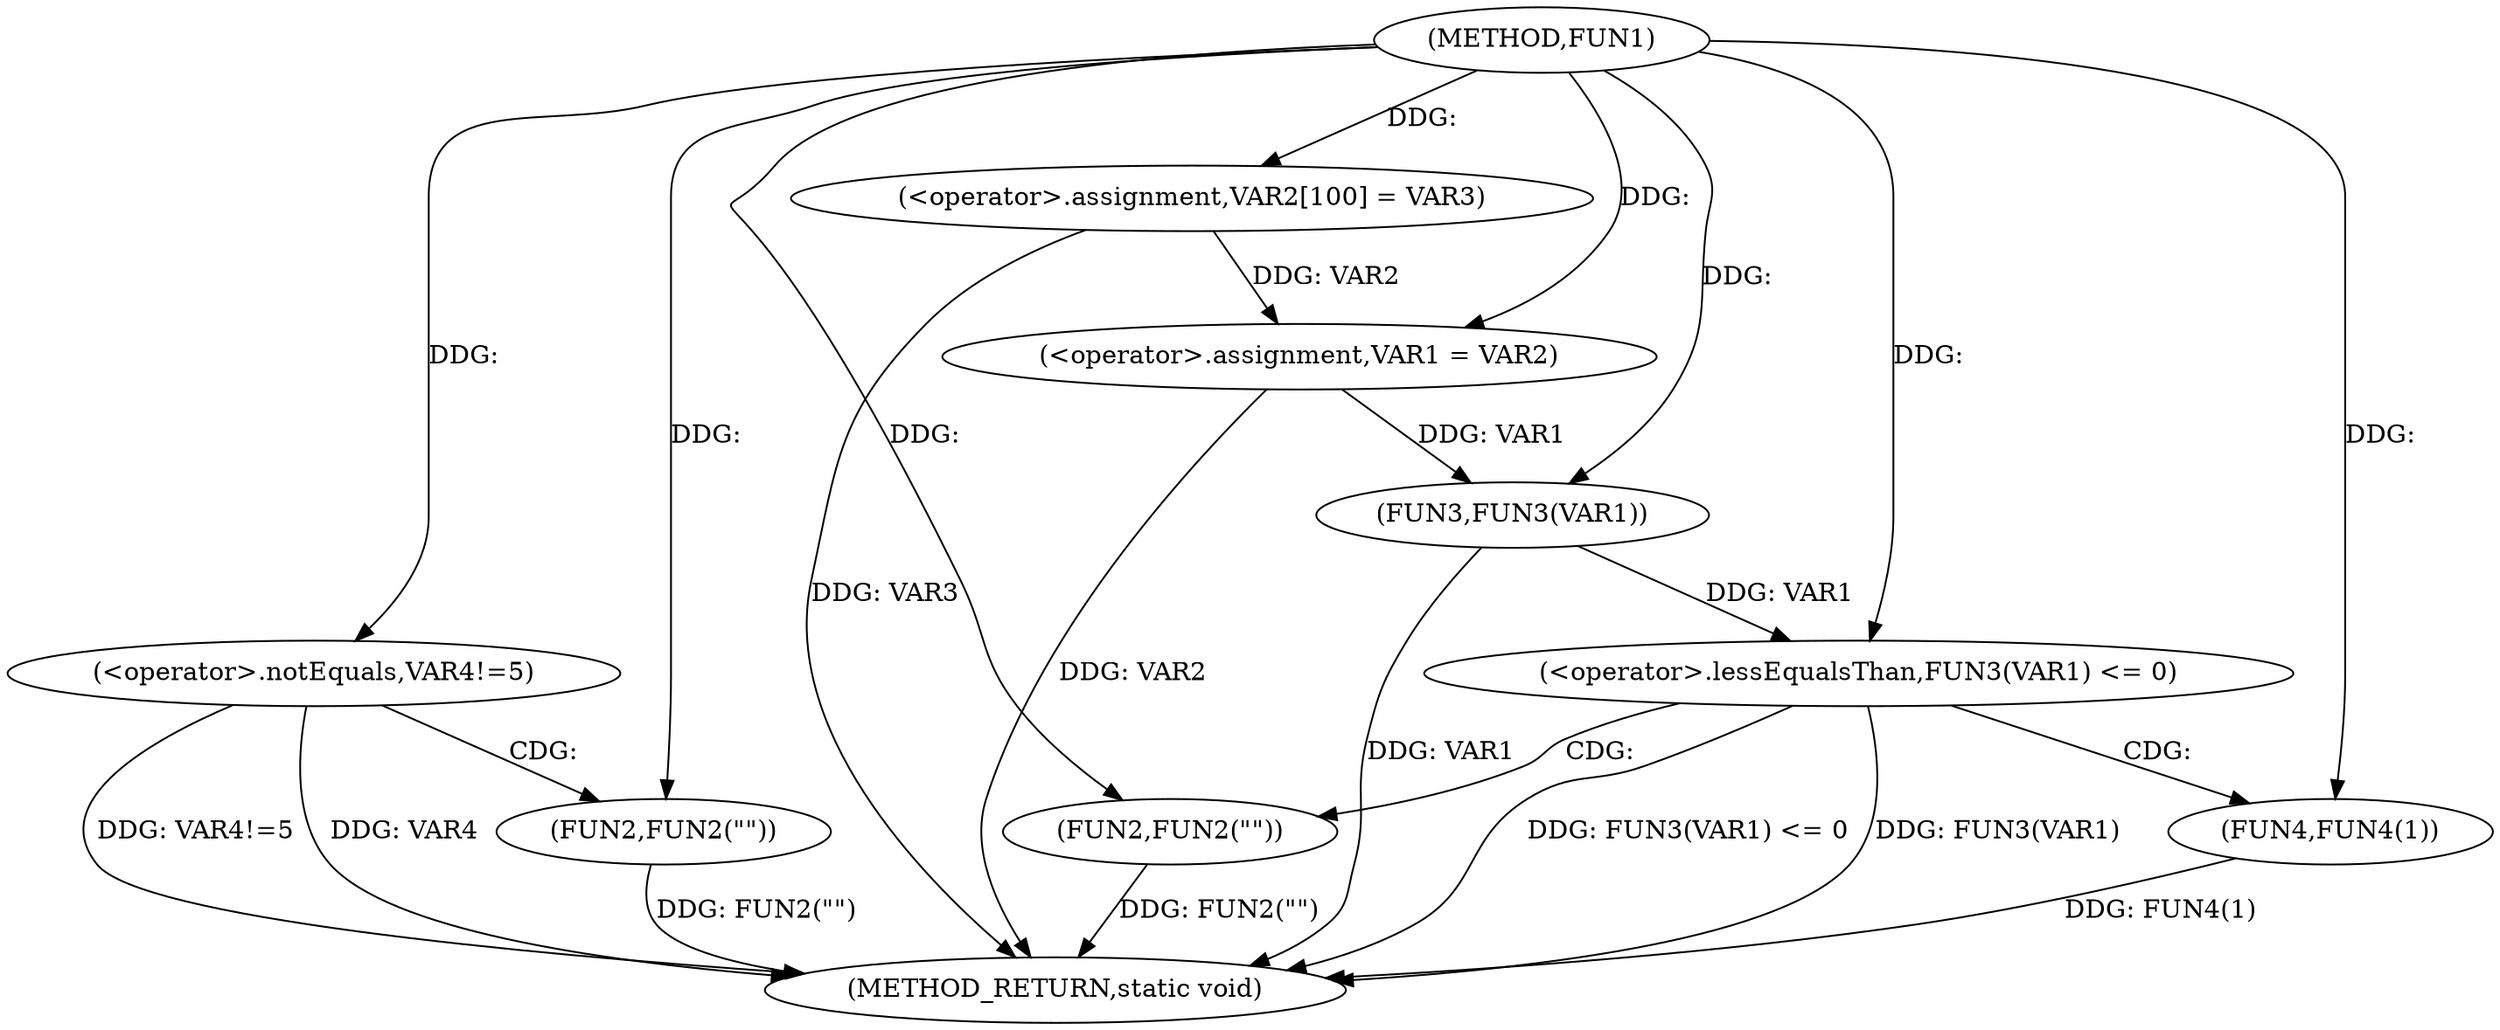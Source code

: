 digraph FUN1 {  
"1000100" [label = "(METHOD,FUN1)" ]
"1000129" [label = "(METHOD_RETURN,static void)" ]
"1000104" [label = "(<operator>.assignment,VAR2[100] = VAR3)" ]
"1000107" [label = "(<operator>.assignment,VAR1 = VAR2)" ]
"1000111" [label = "(<operator>.notEquals,VAR4!=5)" ]
"1000115" [label = "(FUN2,FUN2(\"\"))" ]
"1000120" [label = "(<operator>.lessEqualsThan,FUN3(VAR1) <= 0)" ]
"1000121" [label = "(FUN3,FUN3(VAR1))" ]
"1000125" [label = "(FUN2,FUN2(\"\"))" ]
"1000127" [label = "(FUN4,FUN4(1))" ]
  "1000125" -> "1000129"  [ label = "DDG: FUN2(\"\")"] 
  "1000127" -> "1000129"  [ label = "DDG: FUN4(1)"] 
  "1000111" -> "1000129"  [ label = "DDG: VAR4"] 
  "1000120" -> "1000129"  [ label = "DDG: FUN3(VAR1) <= 0"] 
  "1000121" -> "1000129"  [ label = "DDG: VAR1"] 
  "1000111" -> "1000129"  [ label = "DDG: VAR4!=5"] 
  "1000115" -> "1000129"  [ label = "DDG: FUN2(\"\")"] 
  "1000120" -> "1000129"  [ label = "DDG: FUN3(VAR1)"] 
  "1000104" -> "1000129"  [ label = "DDG: VAR3"] 
  "1000107" -> "1000129"  [ label = "DDG: VAR2"] 
  "1000100" -> "1000104"  [ label = "DDG: "] 
  "1000104" -> "1000107"  [ label = "DDG: VAR2"] 
  "1000100" -> "1000107"  [ label = "DDG: "] 
  "1000100" -> "1000111"  [ label = "DDG: "] 
  "1000100" -> "1000115"  [ label = "DDG: "] 
  "1000121" -> "1000120"  [ label = "DDG: VAR1"] 
  "1000107" -> "1000121"  [ label = "DDG: VAR1"] 
  "1000100" -> "1000121"  [ label = "DDG: "] 
  "1000100" -> "1000120"  [ label = "DDG: "] 
  "1000100" -> "1000125"  [ label = "DDG: "] 
  "1000100" -> "1000127"  [ label = "DDG: "] 
  "1000111" -> "1000115"  [ label = "CDG: "] 
  "1000120" -> "1000125"  [ label = "CDG: "] 
  "1000120" -> "1000127"  [ label = "CDG: "] 
}
